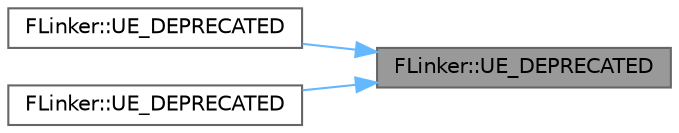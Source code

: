 digraph "FLinker::UE_DEPRECATED"
{
 // INTERACTIVE_SVG=YES
 // LATEX_PDF_SIZE
  bgcolor="transparent";
  edge [fontname=Helvetica,fontsize=10,labelfontname=Helvetica,labelfontsize=10];
  node [fontname=Helvetica,fontsize=10,shape=box,height=0.2,width=0.4];
  rankdir="RL";
  Node1 [id="Node000001",label="FLinker::UE_DEPRECATED",height=0.2,width=0.4,color="gray40", fillcolor="grey60", style="filled", fontcolor="black",tooltip=" "];
  Node1 -> Node2 [id="edge1_Node000001_Node000002",dir="back",color="steelblue1",style="solid",tooltip=" "];
  Node2 [id="Node000002",label="FLinker::UE_DEPRECATED",height=0.2,width=0.4,color="grey40", fillcolor="white", style="filled",URL="$d2/db2/classFLinker.html#a3516e2669d4301671145bd3a13e6aa7b",tooltip=" "];
  Node1 -> Node3 [id="edge2_Node000001_Node000003",dir="back",color="steelblue1",style="solid",tooltip=" "];
  Node3 [id="Node000003",label="FLinker::UE_DEPRECATED",height=0.2,width=0.4,color="grey40", fillcolor="white", style="filled",URL="$d2/db2/classFLinker.html#ab40f163c240ae003b35a8de2461c131d",tooltip=" "];
}
